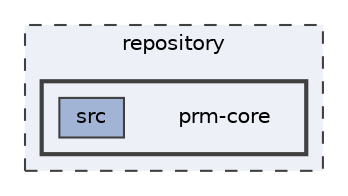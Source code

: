 digraph "repository/prm-core"
{
 // LATEX_PDF_SIZE
  bgcolor="transparent";
  edge [fontname=Helvetica,fontsize=10,labelfontname=Helvetica,labelfontsize=10];
  node [fontname=Helvetica,fontsize=10,shape=box,height=0.2,width=0.4];
  compound=true
  subgraph clusterdir_b67a65b3e0ec834719b9c39fd2c3a507 {
    graph [ bgcolor="#edf0f7", pencolor="grey25", label="repository", fontname=Helvetica,fontsize=10 style="filled,dashed", URL="dir_b67a65b3e0ec834719b9c39fd2c3a507.html",tooltip=""]
  subgraph clusterdir_79f8cbdaebe7d93c1bfd9fb8e3b144dd {
    graph [ bgcolor="#edf0f7", pencolor="grey25", label="", fontname=Helvetica,fontsize=10 style="filled,bold", URL="dir_79f8cbdaebe7d93c1bfd9fb8e3b144dd.html",tooltip=""]
    dir_79f8cbdaebe7d93c1bfd9fb8e3b144dd [shape=plaintext, label="prm-core"];
  dir_39c881a367afa913aae3399ba5777ba8 [label="src", fillcolor="#a2b4d6", color="grey25", style="filled", URL="dir_39c881a367afa913aae3399ba5777ba8.html",tooltip=""];
  }
  }
}
